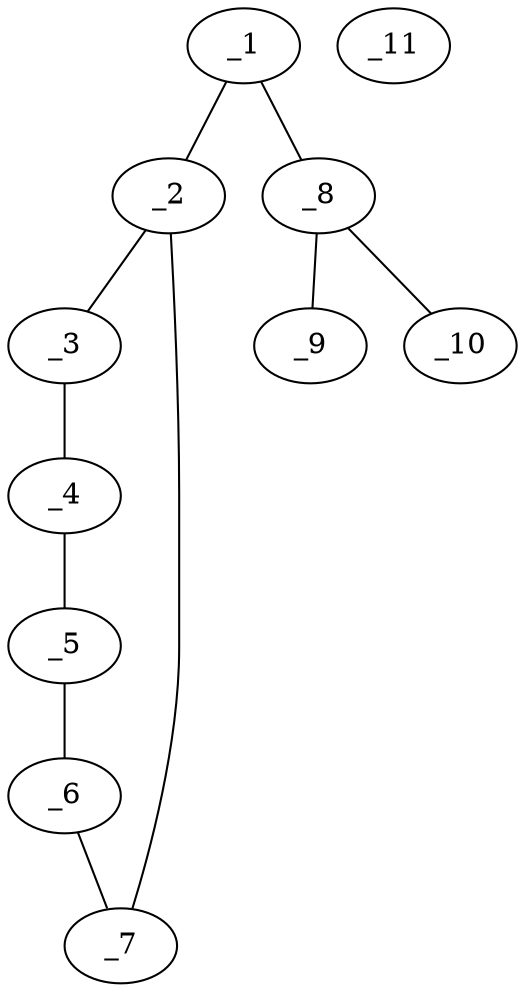 graph molid698558 {
	_1	 [charge=0,
		chem=1,
		symbol="C  ",
		x="2.866",
		y="0.75"];
	_2	 [charge=0,
		chem=4,
		symbol="N  ",
		x="2.866",
		y="-0.25"];
	_1 -- _2	 [valence=1];
	_8	 [charge=0,
		chem=1,
		symbol="C  ",
		x="3.7321",
		y="1.25"];
	_1 -- _8	 [valence=1];
	_3	 [charge=0,
		chem=1,
		symbol="C  ",
		x=2,
		y="-0.75"];
	_2 -- _3	 [valence=1];
	_7	 [charge=0,
		chem=1,
		symbol="C  ",
		x="3.7321",
		y="-0.75"];
	_2 -- _7	 [valence=2];
	_4	 [charge=0,
		chem=1,
		symbol="C  ",
		x=2,
		y="-1.75"];
	_3 -- _4	 [valence=2];
	_5	 [charge=0,
		chem=1,
		symbol="C  ",
		x="2.866",
		y="-2.25"];
	_4 -- _5	 [valence=1];
	_6	 [charge=0,
		chem=1,
		symbol="C  ",
		x="3.7321",
		y="-1.75"];
	_5 -- _6	 [valence=2];
	_6 -- _7	 [valence=1];
	_9	 [charge=0,
		chem=2,
		symbol="O  ",
		x="3.7321",
		y="2.25"];
	_8 -- _9	 [valence=2];
	_10	 [charge=0,
		chem=2,
		symbol="O  ",
		x="4.5981",
		y="0.75"];
	_8 -- _10	 [valence=1];
	_11	 [charge=0,
		chem=10,
		symbol="Br ",
		x="6.5981",
		y=0];
}
